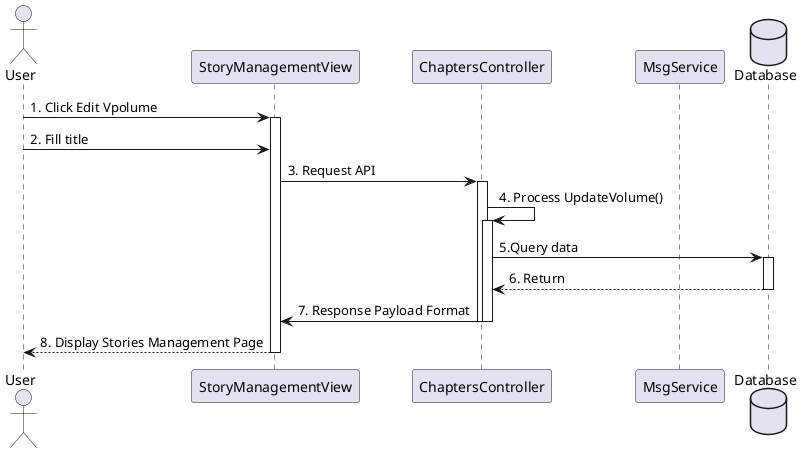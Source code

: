 @startuml
actor       User       as user
participant StoryManagementView as view

participant ChaptersController as controller

participant MsgService as msgService
database    Database as db

user -> view ++: 1. Click Edit Vpolume
user -> view : 2. Fill title
view -> controller ++ : 3. Request API
controller -> controller ++ : 4. Process UpdateVolume()
controller -> db ++ : 5.Query data
db --> controller -- : 6. Return
controller -> view -- : 7. Response Payload Format
deactivate controller
view --> user -- : 8. Display Stories Management Page


@enduml


